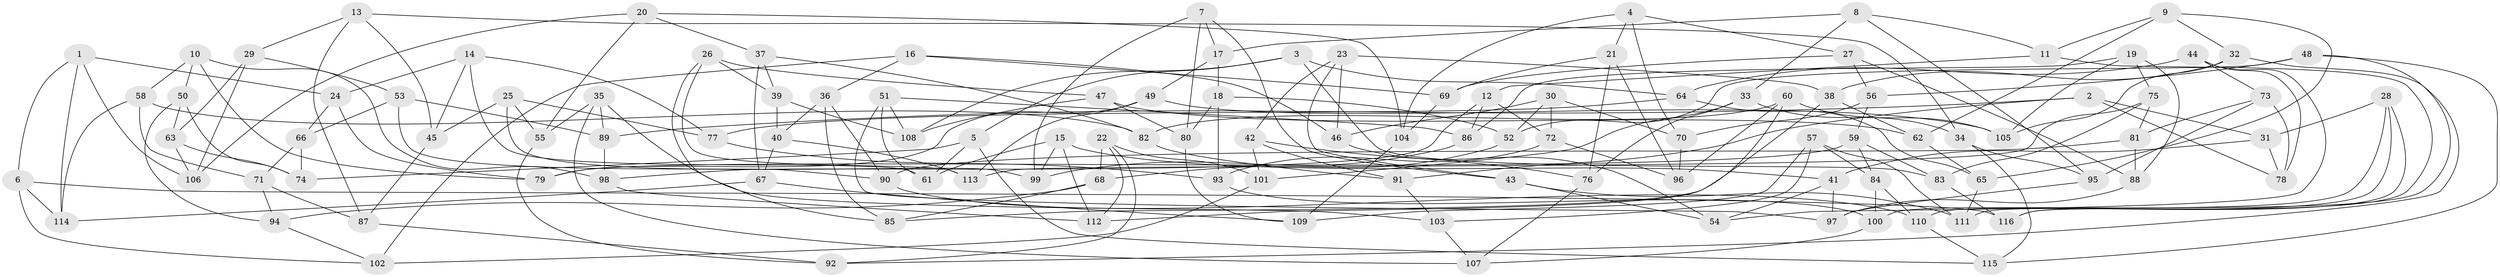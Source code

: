 // Generated by graph-tools (version 1.1) at 2025/26/03/09/25 03:26:56]
// undirected, 116 vertices, 232 edges
graph export_dot {
graph [start="1"]
  node [color=gray90,style=filled];
  1;
  2;
  3;
  4;
  5;
  6;
  7;
  8;
  9;
  10;
  11;
  12;
  13;
  14;
  15;
  16;
  17;
  18;
  19;
  20;
  21;
  22;
  23;
  24;
  25;
  26;
  27;
  28;
  29;
  30;
  31;
  32;
  33;
  34;
  35;
  36;
  37;
  38;
  39;
  40;
  41;
  42;
  43;
  44;
  45;
  46;
  47;
  48;
  49;
  50;
  51;
  52;
  53;
  54;
  55;
  56;
  57;
  58;
  59;
  60;
  61;
  62;
  63;
  64;
  65;
  66;
  67;
  68;
  69;
  70;
  71;
  72;
  73;
  74;
  75;
  76;
  77;
  78;
  79;
  80;
  81;
  82;
  83;
  84;
  85;
  86;
  87;
  88;
  89;
  90;
  91;
  92;
  93;
  94;
  95;
  96;
  97;
  98;
  99;
  100;
  101;
  102;
  103;
  104;
  105;
  106;
  107;
  108;
  109;
  110;
  111;
  112;
  113;
  114;
  115;
  116;
  1 -- 6;
  1 -- 114;
  1 -- 106;
  1 -- 24;
  2 -- 31;
  2 -- 89;
  2 -- 91;
  2 -- 78;
  3 -- 108;
  3 -- 83;
  3 -- 64;
  3 -- 5;
  4 -- 27;
  4 -- 104;
  4 -- 21;
  4 -- 70;
  5 -- 115;
  5 -- 74;
  5 -- 61;
  6 -- 114;
  6 -- 102;
  6 -- 116;
  7 -- 43;
  7 -- 17;
  7 -- 80;
  7 -- 99;
  8 -- 11;
  8 -- 33;
  8 -- 17;
  8 -- 95;
  9 -- 11;
  9 -- 62;
  9 -- 32;
  9 -- 65;
  10 -- 58;
  10 -- 50;
  10 -- 98;
  10 -- 79;
  11 -- 12;
  11 -- 116;
  12 -- 98;
  12 -- 72;
  12 -- 86;
  13 -- 87;
  13 -- 29;
  13 -- 34;
  13 -- 45;
  14 -- 77;
  14 -- 24;
  14 -- 45;
  14 -- 61;
  15 -- 41;
  15 -- 61;
  15 -- 112;
  15 -- 99;
  16 -- 46;
  16 -- 102;
  16 -- 69;
  16 -- 36;
  17 -- 18;
  17 -- 49;
  18 -- 80;
  18 -- 52;
  18 -- 93;
  19 -- 105;
  19 -- 75;
  19 -- 86;
  19 -- 88;
  20 -- 106;
  20 -- 104;
  20 -- 55;
  20 -- 37;
  21 -- 76;
  21 -- 69;
  21 -- 96;
  22 -- 92;
  22 -- 101;
  22 -- 68;
  22 -- 112;
  23 -- 38;
  23 -- 42;
  23 -- 43;
  23 -- 46;
  24 -- 66;
  24 -- 79;
  25 -- 45;
  25 -- 55;
  25 -- 77;
  25 -- 99;
  26 -- 39;
  26 -- 113;
  26 -- 85;
  26 -- 47;
  27 -- 88;
  27 -- 69;
  27 -- 56;
  28 -- 100;
  28 -- 111;
  28 -- 110;
  28 -- 31;
  29 -- 106;
  29 -- 53;
  29 -- 63;
  30 -- 46;
  30 -- 52;
  30 -- 70;
  30 -- 72;
  31 -- 41;
  31 -- 78;
  32 -- 92;
  32 -- 105;
  32 -- 38;
  33 -- 34;
  33 -- 101;
  33 -- 76;
  34 -- 95;
  34 -- 115;
  35 -- 103;
  35 -- 55;
  35 -- 107;
  35 -- 89;
  36 -- 90;
  36 -- 85;
  36 -- 40;
  37 -- 67;
  37 -- 82;
  37 -- 39;
  38 -- 62;
  38 -- 85;
  39 -- 108;
  39 -- 40;
  40 -- 113;
  40 -- 67;
  41 -- 97;
  41 -- 54;
  42 -- 76;
  42 -- 91;
  42 -- 101;
  43 -- 111;
  43 -- 54;
  44 -- 64;
  44 -- 78;
  44 -- 54;
  44 -- 73;
  45 -- 87;
  46 -- 54;
  47 -- 62;
  47 -- 80;
  47 -- 108;
  48 -- 56;
  48 -- 52;
  48 -- 115;
  48 -- 116;
  49 -- 113;
  49 -- 79;
  49 -- 105;
  50 -- 63;
  50 -- 94;
  50 -- 74;
  51 -- 97;
  51 -- 61;
  51 -- 86;
  51 -- 108;
  52 -- 68;
  53 -- 66;
  53 -- 89;
  53 -- 90;
  55 -- 92;
  56 -- 59;
  56 -- 70;
  57 -- 109;
  57 -- 111;
  57 -- 103;
  57 -- 84;
  58 -- 71;
  58 -- 82;
  58 -- 114;
  59 -- 79;
  59 -- 84;
  59 -- 83;
  60 -- 105;
  60 -- 82;
  60 -- 112;
  60 -- 96;
  62 -- 65;
  63 -- 106;
  63 -- 74;
  64 -- 65;
  64 -- 77;
  65 -- 111;
  66 -- 71;
  66 -- 74;
  67 -- 114;
  67 -- 109;
  68 -- 94;
  68 -- 85;
  69 -- 104;
  70 -- 96;
  71 -- 87;
  71 -- 94;
  72 -- 96;
  72 -- 93;
  73 -- 95;
  73 -- 78;
  73 -- 81;
  75 -- 113;
  75 -- 83;
  75 -- 81;
  76 -- 107;
  77 -- 93;
  80 -- 109;
  81 -- 88;
  81 -- 90;
  82 -- 91;
  83 -- 116;
  84 -- 100;
  84 -- 110;
  86 -- 99;
  87 -- 92;
  88 -- 97;
  89 -- 98;
  90 -- 110;
  91 -- 103;
  93 -- 100;
  94 -- 102;
  95 -- 97;
  98 -- 112;
  100 -- 107;
  101 -- 102;
  103 -- 107;
  104 -- 109;
  110 -- 115;
}
